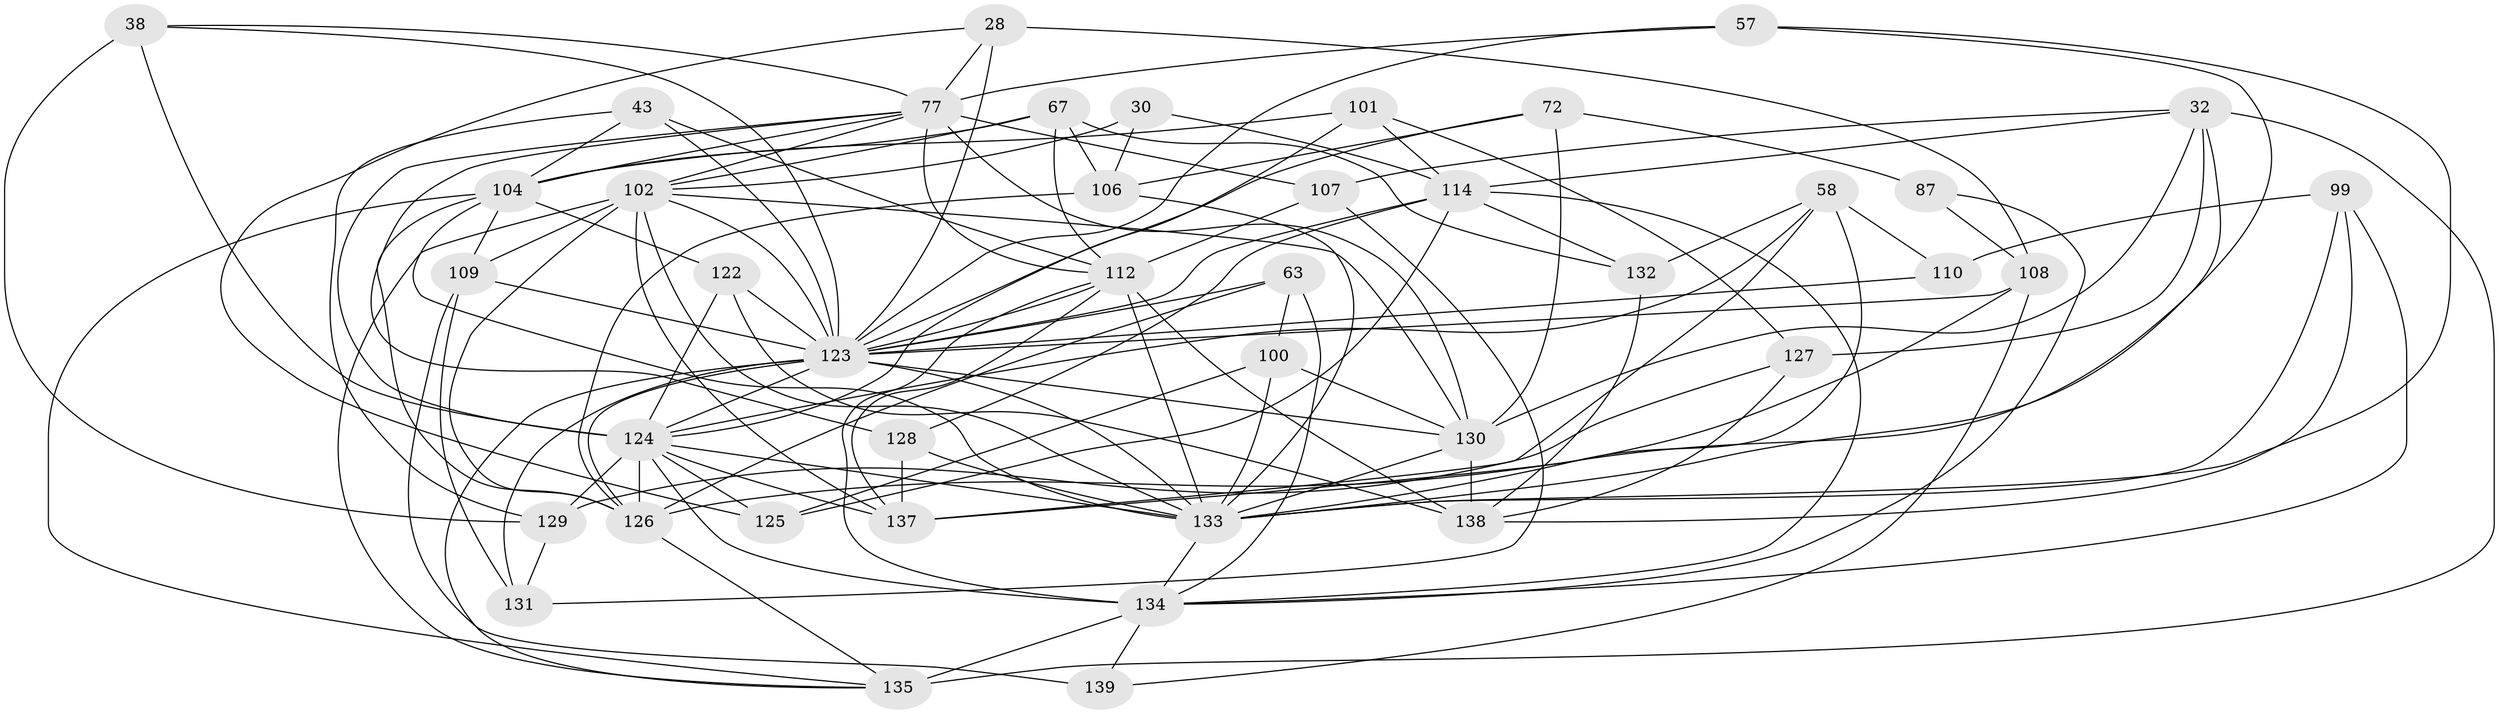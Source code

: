 // original degree distribution, {4: 1.0}
// Generated by graph-tools (version 1.1) at 2025/02/03/04/25 22:02:16]
// undirected, 41 vertices, 123 edges
graph export_dot {
graph [start="1"]
  node [color=gray90,style=filled];
  28 [super="+23"];
  30;
  32 [super="+4+5"];
  38 [super="+20"];
  43;
  57 [super="+44"];
  58 [super="+12"];
  63 [super="+55"];
  67 [super="+51"];
  72 [super="+71"];
  77 [super="+65+21"];
  87;
  99;
  100;
  101;
  102 [super="+46+94"];
  104 [super="+3+17+98+34"];
  106 [super="+27"];
  107;
  108 [super="+97+95"];
  109 [super="+75"];
  110;
  112 [super="+40+49+103+76"];
  114 [super="+86"];
  122 [super="+105"];
  123 [super="+92+93+115+119"];
  124 [super="+121+111"];
  125;
  126 [super="+70+118"];
  127;
  128;
  129 [super="+16"];
  130 [super="+120+83"];
  131;
  132;
  133 [super="+52+79+113"];
  134 [super="+60+73"];
  135 [super="+56+89"];
  137 [super="+116"];
  138 [super="+136"];
  139;
  28 -- 77;
  28 -- 108 [weight=2];
  28 -- 125;
  28 -- 123 [weight=2];
  30 -- 106 [weight=2];
  30 -- 102;
  30 -- 114;
  32 -- 114;
  32 -- 127;
  32 -- 107;
  32 -- 130;
  32 -- 135 [weight=3];
  32 -- 133;
  38 -- 129 [weight=2];
  38 -- 77;
  38 -- 124 [weight=2];
  38 -- 123;
  43 -- 129;
  43 -- 104;
  43 -- 112;
  43 -- 123;
  57 -- 77;
  57 -- 133 [weight=2];
  57 -- 126;
  57 -- 123 [weight=2];
  58 -- 124;
  58 -- 132;
  58 -- 110 [weight=2];
  58 -- 137;
  58 -- 133;
  63 -- 134 [weight=2];
  63 -- 126 [weight=2];
  63 -- 100;
  63 -- 123;
  67 -- 106;
  67 -- 102;
  67 -- 104 [weight=2];
  67 -- 132;
  67 -- 112;
  72 -- 87 [weight=2];
  72 -- 106;
  72 -- 130;
  72 -- 123 [weight=2];
  77 -- 130 [weight=5];
  77 -- 128;
  77 -- 102;
  77 -- 107;
  77 -- 104;
  77 -- 112;
  77 -- 124;
  87 -- 108;
  87 -- 134;
  99 -- 110;
  99 -- 138;
  99 -- 134;
  99 -- 133;
  100 -- 125;
  100 -- 130;
  100 -- 133;
  101 -- 127;
  101 -- 114;
  101 -- 104;
  101 -- 124;
  102 -- 135;
  102 -- 133 [weight=2];
  102 -- 130;
  102 -- 137 [weight=2];
  102 -- 109 [weight=2];
  102 -- 126 [weight=2];
  102 -- 123;
  104 -- 109;
  104 -- 133 [weight=4];
  104 -- 135;
  104 -- 122 [weight=2];
  104 -- 126;
  106 -- 133;
  106 -- 126;
  107 -- 131;
  107 -- 112;
  108 -- 123 [weight=3];
  108 -- 137;
  108 -- 139;
  109 -- 131;
  109 -- 139 [weight=2];
  109 -- 123 [weight=2];
  110 -- 123;
  112 -- 138 [weight=4];
  112 -- 134;
  112 -- 137 [weight=2];
  112 -- 133;
  112 -- 123 [weight=2];
  114 -- 128;
  114 -- 132;
  114 -- 134;
  114 -- 125;
  114 -- 123;
  122 -- 138 [weight=2];
  122 -- 124 [weight=2];
  122 -- 123 [weight=2];
  123 -- 135;
  123 -- 133;
  123 -- 126 [weight=3];
  123 -- 130;
  123 -- 124 [weight=6];
  123 -- 131;
  124 -- 134;
  124 -- 137;
  124 -- 126 [weight=2];
  124 -- 129;
  124 -- 133;
  124 -- 125;
  126 -- 135 [weight=4];
  127 -- 129;
  127 -- 138;
  128 -- 137;
  128 -- 133;
  129 -- 131;
  130 -- 138;
  130 -- 133 [weight=3];
  132 -- 138;
  133 -- 134 [weight=2];
  134 -- 135 [weight=4];
  134 -- 139;
}

